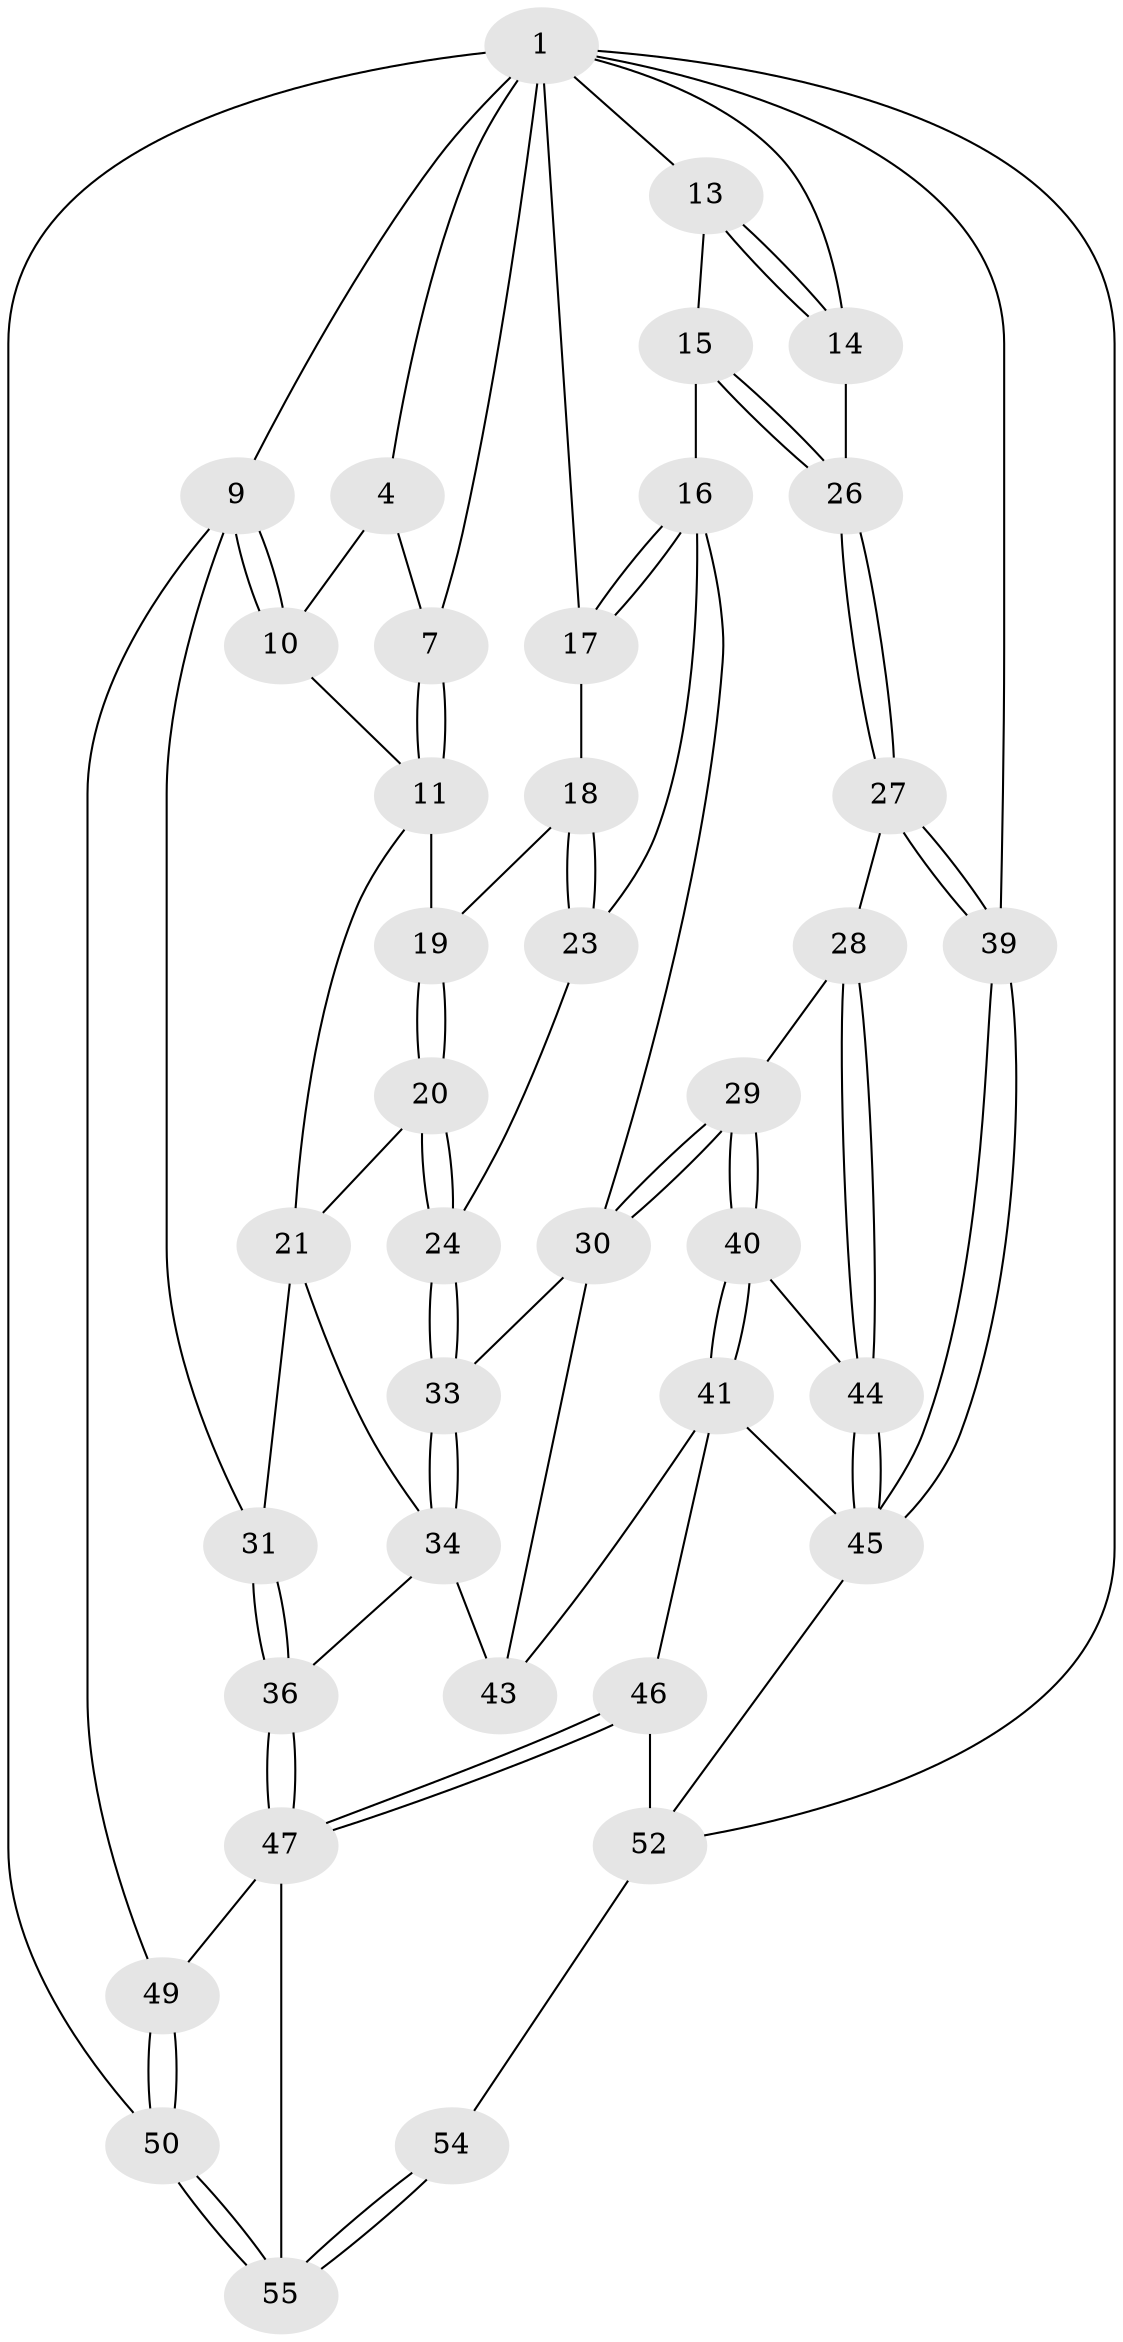 // original degree distribution, {3: 0.03571428571428571, 6: 0.17857142857142858, 5: 0.5714285714285714, 4: 0.21428571428571427}
// Generated by graph-tools (version 1.1) at 2025/21/03/04/25 18:21:03]
// undirected, 39 vertices, 90 edges
graph export_dot {
graph [start="1"]
  node [color=gray90,style=filled];
  1 [pos="+0.5316668218826491+0",super="+5+2"];
  4 [pos="+0.3322576240894554+0",super="+8"];
  7 [pos="+0.2640907312952669+0.13300861173230671"];
  9 [pos="+0+0.15543130624684035",super="+32"];
  10 [pos="+0+0.16280648964419547"];
  11 [pos="+0.26569147477819066+0.22693317699377358",super="+12"];
  13 [pos="+0.6304217550530749+0.10983730970972987"];
  14 [pos="+1+0"];
  15 [pos="+0.8586929738598389+0.21415619969420288"];
  16 [pos="+0.6479115801986317+0.36010054587843215",super="+25"];
  17 [pos="+0.5347451388910084+0.16808950279039286"];
  18 [pos="+0.45116826359305795+0.2427294376646676"];
  19 [pos="+0.2821163626608419+0.23957462517081923"];
  20 [pos="+0.2952870495494505+0.3846956764725694"];
  21 [pos="+0.19087216041402996+0.4322412011954587",super="+22"];
  23 [pos="+0.43284797207772174+0.40170186533626423"];
  24 [pos="+0.3961959812648182+0.4336881570407384"];
  26 [pos="+1+0.21413147249391418"];
  27 [pos="+1+0.40424180805047666"];
  28 [pos="+1+0.406717895151235"];
  29 [pos="+0.6977376771472823+0.4810772640065403"];
  30 [pos="+0.6517888409406757+0.45640377966527085",super="+37"];
  31 [pos="+0+0.5503994729464851"];
  33 [pos="+0.38943185530349533+0.5212703465285718"];
  34 [pos="+0.3587285045211884+0.624328983198665",super="+35"];
  36 [pos="+0.24927463805665884+0.7218281557175666"];
  39 [pos="+1+1"];
  40 [pos="+0.7512875408329721+0.6876816960478395"];
  41 [pos="+0.6176327769000397+0.7646708820446639",super="+42"];
  43 [pos="+0.517270994346797+0.6691370516129468"];
  44 [pos="+0.7951324485156224+0.696554858986317"];
  45 [pos="+1+0.9313685134085096",super="+48"];
  46 [pos="+0.3569753076050747+0.9392526494874185"];
  47 [pos="+0.24608479221816826+0.7921976224230441",super="+51"];
  49 [pos="+0+0.7589744142343845"];
  50 [pos="+0+1"];
  52 [pos="+0.6397482495301181+0.8827407908419689",super="+53+56"];
  54 [pos="+0.39090579199574205+1"];
  55 [pos="+0+1"];
  1 -- 13;
  1 -- 17;
  1 -- 7;
  1 -- 50 [weight=2];
  1 -- 4;
  1 -- 52;
  1 -- 39;
  1 -- 9;
  1 -- 14;
  4 -- 10;
  4 -- 7;
  7 -- 11;
  7 -- 11;
  9 -- 10;
  9 -- 10;
  9 -- 49;
  9 -- 31;
  10 -- 11;
  11 -- 19;
  11 -- 21;
  13 -- 14;
  13 -- 14;
  13 -- 15;
  14 -- 26;
  15 -- 16;
  15 -- 26;
  15 -- 26;
  16 -- 17;
  16 -- 17;
  16 -- 30;
  16 -- 23;
  17 -- 18;
  18 -- 19;
  18 -- 23;
  18 -- 23;
  19 -- 20;
  19 -- 20;
  20 -- 21;
  20 -- 24;
  20 -- 24;
  21 -- 31;
  21 -- 34;
  23 -- 24;
  24 -- 33;
  24 -- 33;
  26 -- 27;
  26 -- 27;
  27 -- 28;
  27 -- 39;
  27 -- 39;
  28 -- 29;
  28 -- 44;
  28 -- 44;
  29 -- 30;
  29 -- 30;
  29 -- 40;
  29 -- 40;
  30 -- 33;
  30 -- 43;
  31 -- 36;
  31 -- 36;
  33 -- 34;
  33 -- 34;
  34 -- 43;
  34 -- 36;
  36 -- 47;
  36 -- 47;
  39 -- 45;
  39 -- 45;
  40 -- 41;
  40 -- 41;
  40 -- 44;
  41 -- 43;
  41 -- 46;
  41 -- 45;
  44 -- 45;
  44 -- 45;
  45 -- 52;
  46 -- 47;
  46 -- 47;
  46 -- 52;
  47 -- 49;
  47 -- 55;
  49 -- 50;
  49 -- 50;
  50 -- 55;
  50 -- 55;
  52 -- 54 [weight=2];
  54 -- 55;
  54 -- 55;
}
